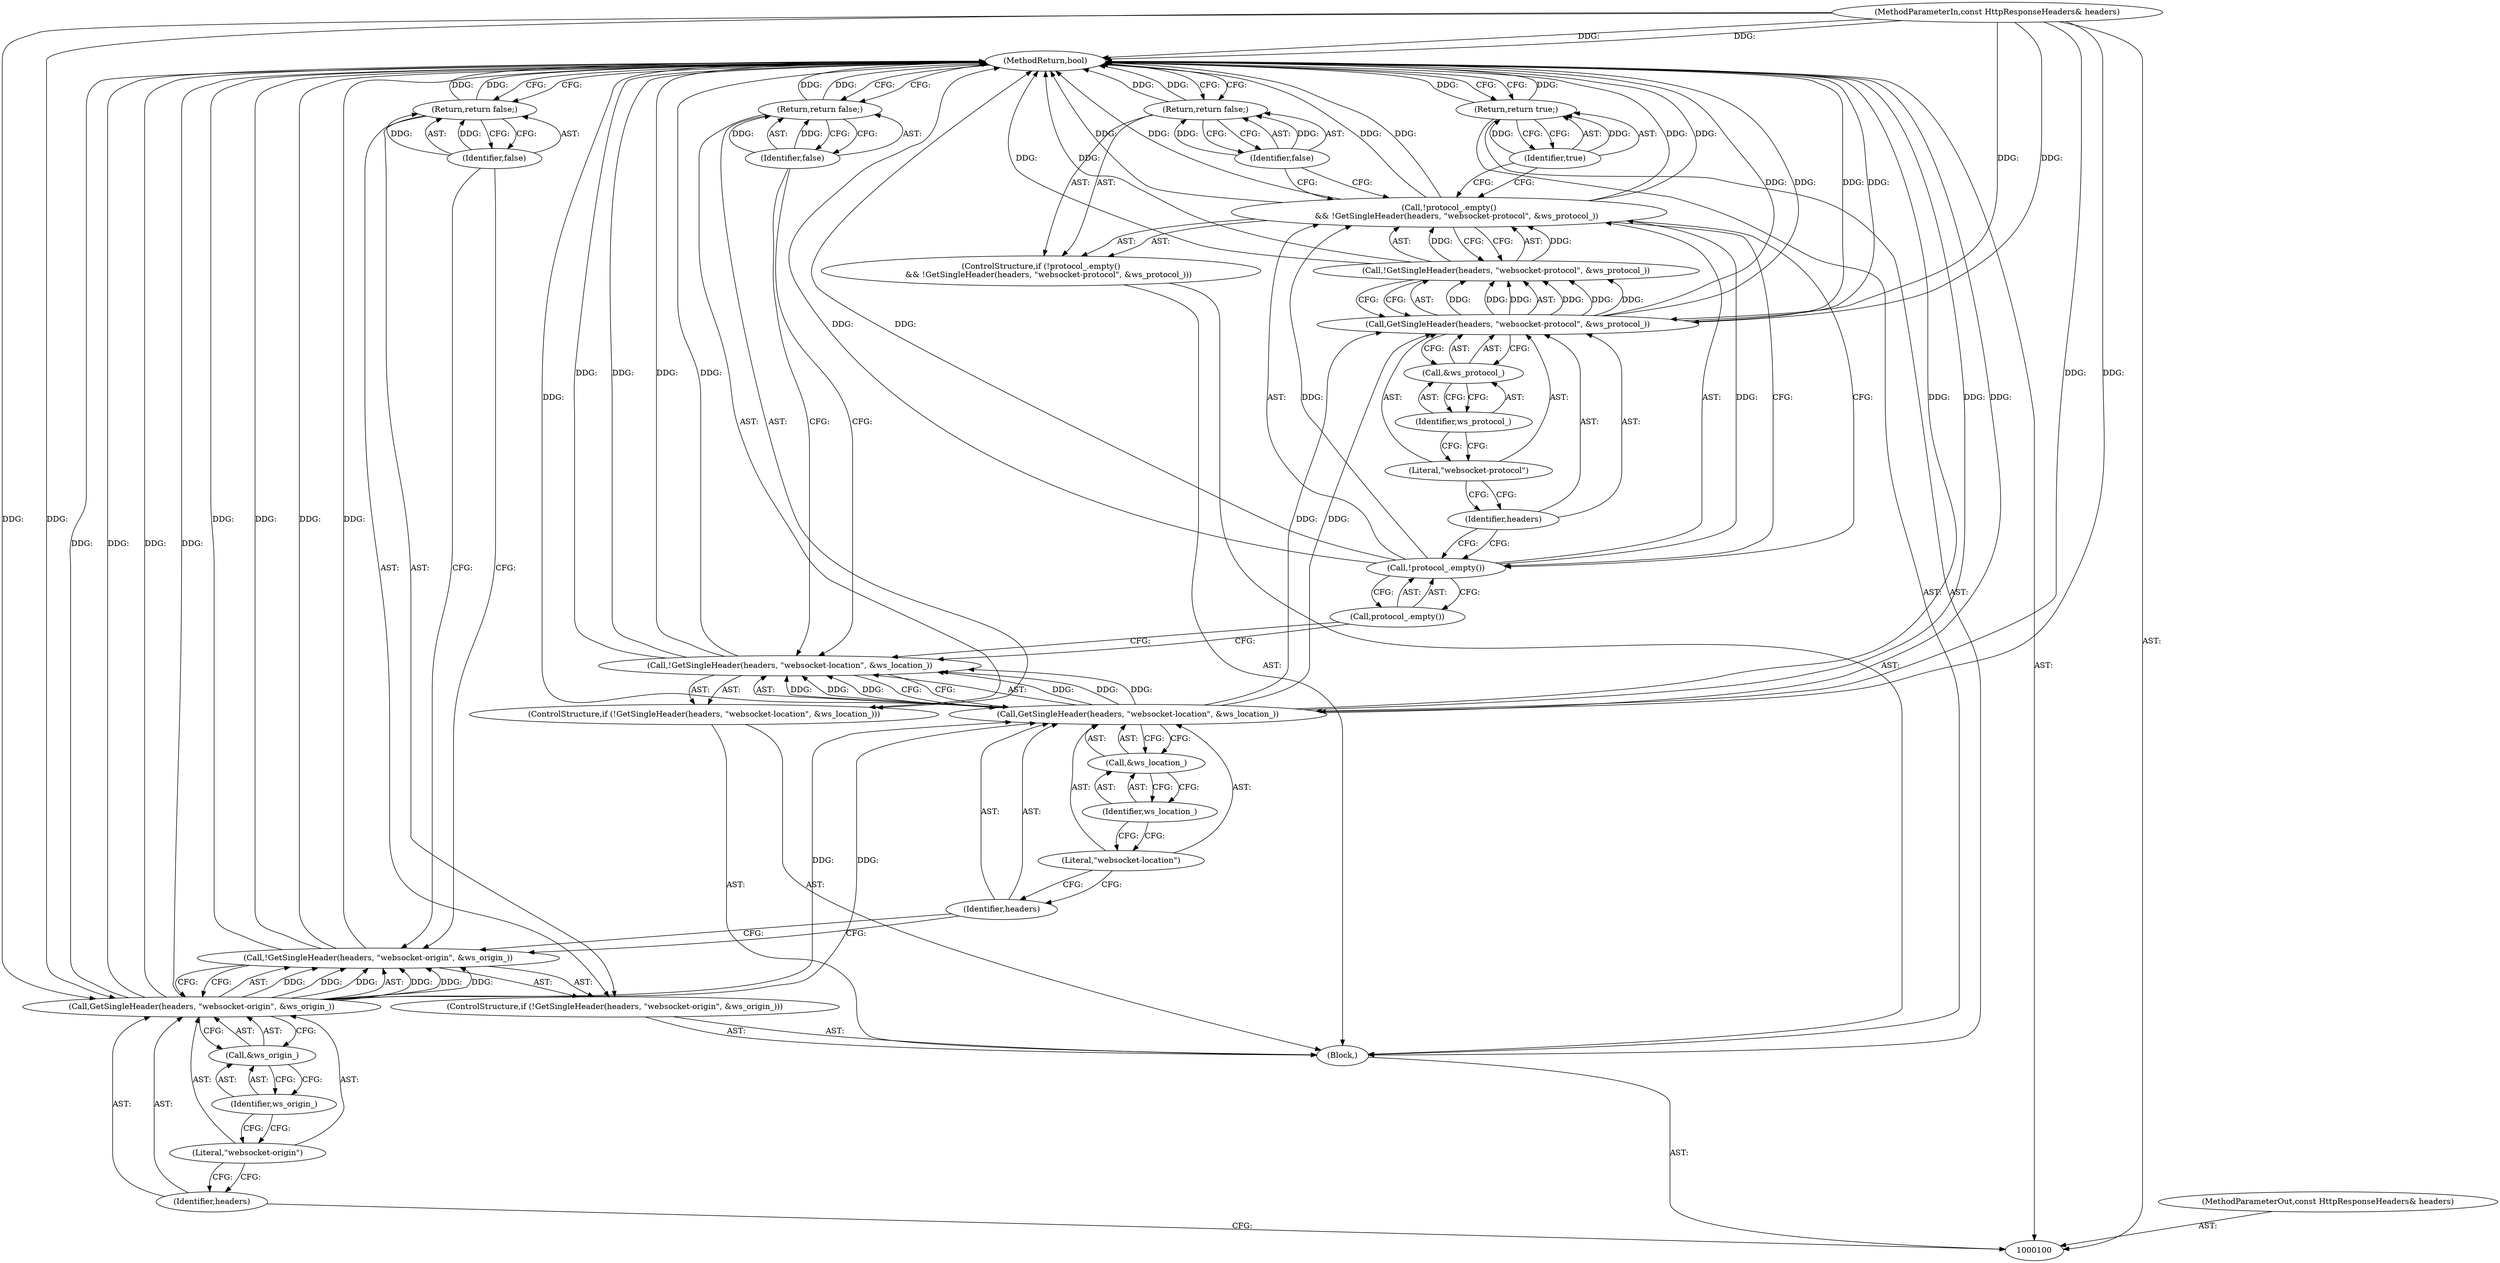 digraph "1_Chrome_511d0a0a31a54e0cc0f15cb1b977dc9f9b20f0d3_3" {
"1000135" [label="(MethodReturn,bool)"];
"1000101" [label="(MethodParameterIn,const HttpResponseHeaders& headers)"];
"1000164" [label="(MethodParameterOut,const HttpResponseHeaders& headers)"];
"1000102" [label="(Block,)"];
"1000132" [label="(Identifier,false)"];
"1000131" [label="(Return,return false;)"];
"1000134" [label="(Identifier,true)"];
"1000133" [label="(Return,return true;)"];
"1000103" [label="(ControlStructure,if (!GetSingleHeader(headers, \"websocket-origin\", &ws_origin_)))"];
"1000106" [label="(Identifier,headers)"];
"1000107" [label="(Literal,\"websocket-origin\")"];
"1000108" [label="(Call,&ws_origin_)"];
"1000109" [label="(Identifier,ws_origin_)"];
"1000104" [label="(Call,!GetSingleHeader(headers, \"websocket-origin\", &ws_origin_))"];
"1000105" [label="(Call,GetSingleHeader(headers, \"websocket-origin\", &ws_origin_))"];
"1000111" [label="(Identifier,false)"];
"1000110" [label="(Return,return false;)"];
"1000112" [label="(ControlStructure,if (!GetSingleHeader(headers, \"websocket-location\", &ws_location_)))"];
"1000115" [label="(Identifier,headers)"];
"1000116" [label="(Literal,\"websocket-location\")"];
"1000117" [label="(Call,&ws_location_)"];
"1000118" [label="(Identifier,ws_location_)"];
"1000113" [label="(Call,!GetSingleHeader(headers, \"websocket-location\", &ws_location_))"];
"1000114" [label="(Call,GetSingleHeader(headers, \"websocket-location\", &ws_location_))"];
"1000120" [label="(Identifier,false)"];
"1000119" [label="(Return,return false;)"];
"1000121" [label="(ControlStructure,if (!protocol_.empty()\n      && !GetSingleHeader(headers, \"websocket-protocol\", &ws_protocol_)))"];
"1000122" [label="(Call,!protocol_.empty()\n      && !GetSingleHeader(headers, \"websocket-protocol\", &ws_protocol_))"];
"1000123" [label="(Call,!protocol_.empty())"];
"1000124" [label="(Call,protocol_.empty())"];
"1000126" [label="(Call,GetSingleHeader(headers, \"websocket-protocol\", &ws_protocol_))"];
"1000127" [label="(Identifier,headers)"];
"1000128" [label="(Literal,\"websocket-protocol\")"];
"1000129" [label="(Call,&ws_protocol_)"];
"1000130" [label="(Identifier,ws_protocol_)"];
"1000125" [label="(Call,!GetSingleHeader(headers, \"websocket-protocol\", &ws_protocol_))"];
"1000135" -> "1000100"  [label="AST: "];
"1000135" -> "1000110"  [label="CFG: "];
"1000135" -> "1000119"  [label="CFG: "];
"1000135" -> "1000131"  [label="CFG: "];
"1000135" -> "1000133"  [label="CFG: "];
"1000110" -> "1000135"  [label="DDG: "];
"1000114" -> "1000135"  [label="DDG: "];
"1000114" -> "1000135"  [label="DDG: "];
"1000125" -> "1000135"  [label="DDG: "];
"1000122" -> "1000135"  [label="DDG: "];
"1000122" -> "1000135"  [label="DDG: "];
"1000122" -> "1000135"  [label="DDG: "];
"1000105" -> "1000135"  [label="DDG: "];
"1000105" -> "1000135"  [label="DDG: "];
"1000104" -> "1000135"  [label="DDG: "];
"1000104" -> "1000135"  [label="DDG: "];
"1000113" -> "1000135"  [label="DDG: "];
"1000113" -> "1000135"  [label="DDG: "];
"1000126" -> "1000135"  [label="DDG: "];
"1000126" -> "1000135"  [label="DDG: "];
"1000123" -> "1000135"  [label="DDG: "];
"1000101" -> "1000135"  [label="DDG: "];
"1000119" -> "1000135"  [label="DDG: "];
"1000133" -> "1000135"  [label="DDG: "];
"1000131" -> "1000135"  [label="DDG: "];
"1000101" -> "1000100"  [label="AST: "];
"1000101" -> "1000135"  [label="DDG: "];
"1000101" -> "1000105"  [label="DDG: "];
"1000101" -> "1000114"  [label="DDG: "];
"1000101" -> "1000126"  [label="DDG: "];
"1000164" -> "1000100"  [label="AST: "];
"1000102" -> "1000100"  [label="AST: "];
"1000103" -> "1000102"  [label="AST: "];
"1000112" -> "1000102"  [label="AST: "];
"1000121" -> "1000102"  [label="AST: "];
"1000133" -> "1000102"  [label="AST: "];
"1000132" -> "1000131"  [label="AST: "];
"1000132" -> "1000122"  [label="CFG: "];
"1000131" -> "1000132"  [label="CFG: "];
"1000132" -> "1000131"  [label="DDG: "];
"1000131" -> "1000121"  [label="AST: "];
"1000131" -> "1000132"  [label="CFG: "];
"1000132" -> "1000131"  [label="AST: "];
"1000135" -> "1000131"  [label="CFG: "];
"1000131" -> "1000135"  [label="DDG: "];
"1000132" -> "1000131"  [label="DDG: "];
"1000134" -> "1000133"  [label="AST: "];
"1000134" -> "1000122"  [label="CFG: "];
"1000133" -> "1000134"  [label="CFG: "];
"1000134" -> "1000133"  [label="DDG: "];
"1000133" -> "1000102"  [label="AST: "];
"1000133" -> "1000134"  [label="CFG: "];
"1000134" -> "1000133"  [label="AST: "];
"1000135" -> "1000133"  [label="CFG: "];
"1000133" -> "1000135"  [label="DDG: "];
"1000134" -> "1000133"  [label="DDG: "];
"1000103" -> "1000102"  [label="AST: "];
"1000104" -> "1000103"  [label="AST: "];
"1000110" -> "1000103"  [label="AST: "];
"1000106" -> "1000105"  [label="AST: "];
"1000106" -> "1000100"  [label="CFG: "];
"1000107" -> "1000106"  [label="CFG: "];
"1000107" -> "1000105"  [label="AST: "];
"1000107" -> "1000106"  [label="CFG: "];
"1000109" -> "1000107"  [label="CFG: "];
"1000108" -> "1000105"  [label="AST: "];
"1000108" -> "1000109"  [label="CFG: "];
"1000109" -> "1000108"  [label="AST: "];
"1000105" -> "1000108"  [label="CFG: "];
"1000109" -> "1000108"  [label="AST: "];
"1000109" -> "1000107"  [label="CFG: "];
"1000108" -> "1000109"  [label="CFG: "];
"1000104" -> "1000103"  [label="AST: "];
"1000104" -> "1000105"  [label="CFG: "];
"1000105" -> "1000104"  [label="AST: "];
"1000111" -> "1000104"  [label="CFG: "];
"1000115" -> "1000104"  [label="CFG: "];
"1000104" -> "1000135"  [label="DDG: "];
"1000104" -> "1000135"  [label="DDG: "];
"1000105" -> "1000104"  [label="DDG: "];
"1000105" -> "1000104"  [label="DDG: "];
"1000105" -> "1000104"  [label="DDG: "];
"1000105" -> "1000104"  [label="AST: "];
"1000105" -> "1000108"  [label="CFG: "];
"1000106" -> "1000105"  [label="AST: "];
"1000107" -> "1000105"  [label="AST: "];
"1000108" -> "1000105"  [label="AST: "];
"1000104" -> "1000105"  [label="CFG: "];
"1000105" -> "1000135"  [label="DDG: "];
"1000105" -> "1000135"  [label="DDG: "];
"1000105" -> "1000104"  [label="DDG: "];
"1000105" -> "1000104"  [label="DDG: "];
"1000105" -> "1000104"  [label="DDG: "];
"1000101" -> "1000105"  [label="DDG: "];
"1000105" -> "1000114"  [label="DDG: "];
"1000111" -> "1000110"  [label="AST: "];
"1000111" -> "1000104"  [label="CFG: "];
"1000110" -> "1000111"  [label="CFG: "];
"1000111" -> "1000110"  [label="DDG: "];
"1000110" -> "1000103"  [label="AST: "];
"1000110" -> "1000111"  [label="CFG: "];
"1000111" -> "1000110"  [label="AST: "];
"1000135" -> "1000110"  [label="CFG: "];
"1000110" -> "1000135"  [label="DDG: "];
"1000111" -> "1000110"  [label="DDG: "];
"1000112" -> "1000102"  [label="AST: "];
"1000113" -> "1000112"  [label="AST: "];
"1000119" -> "1000112"  [label="AST: "];
"1000115" -> "1000114"  [label="AST: "];
"1000115" -> "1000104"  [label="CFG: "];
"1000116" -> "1000115"  [label="CFG: "];
"1000116" -> "1000114"  [label="AST: "];
"1000116" -> "1000115"  [label="CFG: "];
"1000118" -> "1000116"  [label="CFG: "];
"1000117" -> "1000114"  [label="AST: "];
"1000117" -> "1000118"  [label="CFG: "];
"1000118" -> "1000117"  [label="AST: "];
"1000114" -> "1000117"  [label="CFG: "];
"1000118" -> "1000117"  [label="AST: "];
"1000118" -> "1000116"  [label="CFG: "];
"1000117" -> "1000118"  [label="CFG: "];
"1000113" -> "1000112"  [label="AST: "];
"1000113" -> "1000114"  [label="CFG: "];
"1000114" -> "1000113"  [label="AST: "];
"1000120" -> "1000113"  [label="CFG: "];
"1000124" -> "1000113"  [label="CFG: "];
"1000113" -> "1000135"  [label="DDG: "];
"1000113" -> "1000135"  [label="DDG: "];
"1000114" -> "1000113"  [label="DDG: "];
"1000114" -> "1000113"  [label="DDG: "];
"1000114" -> "1000113"  [label="DDG: "];
"1000114" -> "1000113"  [label="AST: "];
"1000114" -> "1000117"  [label="CFG: "];
"1000115" -> "1000114"  [label="AST: "];
"1000116" -> "1000114"  [label="AST: "];
"1000117" -> "1000114"  [label="AST: "];
"1000113" -> "1000114"  [label="CFG: "];
"1000114" -> "1000135"  [label="DDG: "];
"1000114" -> "1000135"  [label="DDG: "];
"1000114" -> "1000113"  [label="DDG: "];
"1000114" -> "1000113"  [label="DDG: "];
"1000114" -> "1000113"  [label="DDG: "];
"1000105" -> "1000114"  [label="DDG: "];
"1000101" -> "1000114"  [label="DDG: "];
"1000114" -> "1000126"  [label="DDG: "];
"1000120" -> "1000119"  [label="AST: "];
"1000120" -> "1000113"  [label="CFG: "];
"1000119" -> "1000120"  [label="CFG: "];
"1000120" -> "1000119"  [label="DDG: "];
"1000119" -> "1000112"  [label="AST: "];
"1000119" -> "1000120"  [label="CFG: "];
"1000120" -> "1000119"  [label="AST: "];
"1000135" -> "1000119"  [label="CFG: "];
"1000119" -> "1000135"  [label="DDG: "];
"1000120" -> "1000119"  [label="DDG: "];
"1000121" -> "1000102"  [label="AST: "];
"1000122" -> "1000121"  [label="AST: "];
"1000131" -> "1000121"  [label="AST: "];
"1000122" -> "1000121"  [label="AST: "];
"1000122" -> "1000123"  [label="CFG: "];
"1000122" -> "1000125"  [label="CFG: "];
"1000123" -> "1000122"  [label="AST: "];
"1000125" -> "1000122"  [label="AST: "];
"1000132" -> "1000122"  [label="CFG: "];
"1000134" -> "1000122"  [label="CFG: "];
"1000122" -> "1000135"  [label="DDG: "];
"1000122" -> "1000135"  [label="DDG: "];
"1000122" -> "1000135"  [label="DDG: "];
"1000123" -> "1000122"  [label="DDG: "];
"1000125" -> "1000122"  [label="DDG: "];
"1000123" -> "1000122"  [label="AST: "];
"1000123" -> "1000124"  [label="CFG: "];
"1000124" -> "1000123"  [label="AST: "];
"1000127" -> "1000123"  [label="CFG: "];
"1000122" -> "1000123"  [label="CFG: "];
"1000123" -> "1000135"  [label="DDG: "];
"1000123" -> "1000122"  [label="DDG: "];
"1000124" -> "1000123"  [label="AST: "];
"1000124" -> "1000113"  [label="CFG: "];
"1000123" -> "1000124"  [label="CFG: "];
"1000126" -> "1000125"  [label="AST: "];
"1000126" -> "1000129"  [label="CFG: "];
"1000127" -> "1000126"  [label="AST: "];
"1000128" -> "1000126"  [label="AST: "];
"1000129" -> "1000126"  [label="AST: "];
"1000125" -> "1000126"  [label="CFG: "];
"1000126" -> "1000135"  [label="DDG: "];
"1000126" -> "1000135"  [label="DDG: "];
"1000126" -> "1000125"  [label="DDG: "];
"1000126" -> "1000125"  [label="DDG: "];
"1000126" -> "1000125"  [label="DDG: "];
"1000114" -> "1000126"  [label="DDG: "];
"1000101" -> "1000126"  [label="DDG: "];
"1000127" -> "1000126"  [label="AST: "];
"1000127" -> "1000123"  [label="CFG: "];
"1000128" -> "1000127"  [label="CFG: "];
"1000128" -> "1000126"  [label="AST: "];
"1000128" -> "1000127"  [label="CFG: "];
"1000130" -> "1000128"  [label="CFG: "];
"1000129" -> "1000126"  [label="AST: "];
"1000129" -> "1000130"  [label="CFG: "];
"1000130" -> "1000129"  [label="AST: "];
"1000126" -> "1000129"  [label="CFG: "];
"1000130" -> "1000129"  [label="AST: "];
"1000130" -> "1000128"  [label="CFG: "];
"1000129" -> "1000130"  [label="CFG: "];
"1000125" -> "1000122"  [label="AST: "];
"1000125" -> "1000126"  [label="CFG: "];
"1000126" -> "1000125"  [label="AST: "];
"1000122" -> "1000125"  [label="CFG: "];
"1000125" -> "1000135"  [label="DDG: "];
"1000125" -> "1000122"  [label="DDG: "];
"1000126" -> "1000125"  [label="DDG: "];
"1000126" -> "1000125"  [label="DDG: "];
"1000126" -> "1000125"  [label="DDG: "];
}

